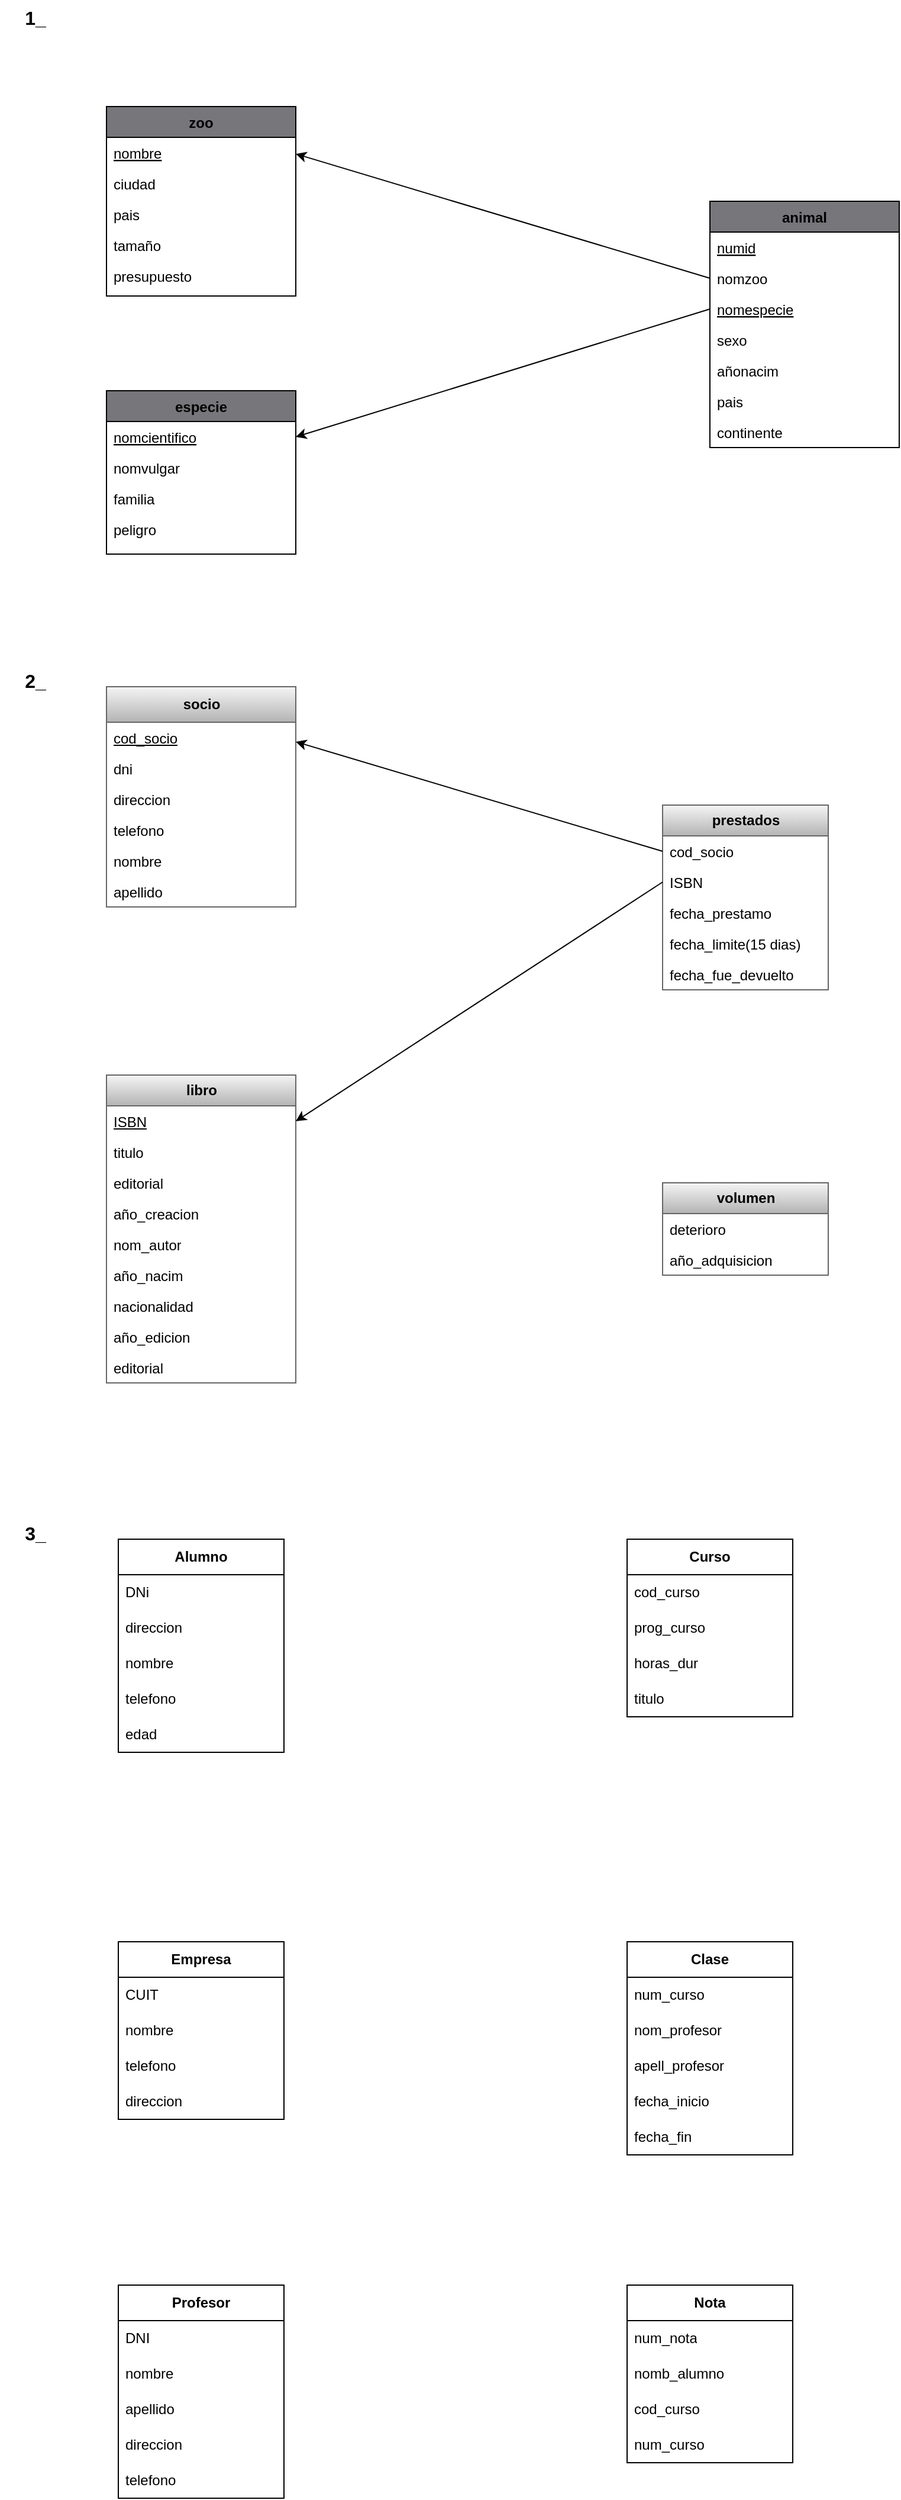 <mxfile version="24.2.3" type="github">
  <diagram id="C5RBs43oDa-KdzZeNtuy" name="Page-1">
    <mxGraphModel dx="1372" dy="766" grid="1" gridSize="10" guides="1" tooltips="1" connect="1" arrows="1" fold="1" page="1" pageScale="1" pageWidth="827" pageHeight="1169" math="0" shadow="0">
      <root>
        <mxCell id="WIyWlLk6GJQsqaUBKTNV-0" />
        <mxCell id="WIyWlLk6GJQsqaUBKTNV-1" parent="WIyWlLk6GJQsqaUBKTNV-0" />
        <mxCell id="zkfFHV4jXpPFQw0GAbJ--0" value="especie" style="swimlane;fontStyle=1;align=center;verticalAlign=top;childLayout=stackLayout;horizontal=1;startSize=26;horizontalStack=0;resizeParent=1;resizeLast=0;collapsible=1;marginBottom=0;rounded=0;shadow=0;strokeWidth=1;fillColor=#77767b;" parent="WIyWlLk6GJQsqaUBKTNV-1" vertex="1">
          <mxGeometry x="100" y="350" width="160" height="138" as="geometry">
            <mxRectangle x="230" y="140" width="160" height="26" as="alternateBounds" />
          </mxGeometry>
        </mxCell>
        <mxCell id="zkfFHV4jXpPFQw0GAbJ--1" value="nomcientifico" style="text;align=left;verticalAlign=top;spacingLeft=4;spacingRight=4;overflow=hidden;rotatable=0;points=[[0,0.5],[1,0.5]];portConstraint=eastwest;fontStyle=4" parent="zkfFHV4jXpPFQw0GAbJ--0" vertex="1">
          <mxGeometry y="26" width="160" height="26" as="geometry" />
        </mxCell>
        <mxCell id="zkfFHV4jXpPFQw0GAbJ--2" value="nomvulgar" style="text;align=left;verticalAlign=top;spacingLeft=4;spacingRight=4;overflow=hidden;rotatable=0;points=[[0,0.5],[1,0.5]];portConstraint=eastwest;rounded=0;shadow=0;html=0;" parent="zkfFHV4jXpPFQw0GAbJ--0" vertex="1">
          <mxGeometry y="52" width="160" height="26" as="geometry" />
        </mxCell>
        <mxCell id="zkfFHV4jXpPFQw0GAbJ--3" value="familia" style="text;align=left;verticalAlign=top;spacingLeft=4;spacingRight=4;overflow=hidden;rotatable=0;points=[[0,0.5],[1,0.5]];portConstraint=eastwest;rounded=0;shadow=0;html=0;" parent="zkfFHV4jXpPFQw0GAbJ--0" vertex="1">
          <mxGeometry y="78" width="160" height="26" as="geometry" />
        </mxCell>
        <mxCell id="zkfFHV4jXpPFQw0GAbJ--5" value="peligro" style="text;align=left;verticalAlign=top;spacingLeft=4;spacingRight=4;overflow=hidden;rotatable=0;points=[[0,0.5],[1,0.5]];portConstraint=eastwest;strokeWidth=1;" parent="zkfFHV4jXpPFQw0GAbJ--0" vertex="1">
          <mxGeometry y="104" width="160" height="26" as="geometry" />
        </mxCell>
        <mxCell id="zkfFHV4jXpPFQw0GAbJ--4" value="" style="line;html=1;strokeWidth=1;align=left;verticalAlign=middle;spacingTop=-1;spacingLeft=3;spacingRight=3;rotatable=0;labelPosition=right;points=[];portConstraint=eastwest;strokeColor=none;" parent="zkfFHV4jXpPFQw0GAbJ--0" vertex="1">
          <mxGeometry y="130" width="160" height="8" as="geometry" />
        </mxCell>
        <mxCell id="zkfFHV4jXpPFQw0GAbJ--6" value="animal" style="swimlane;fontStyle=1;align=center;verticalAlign=top;childLayout=stackLayout;horizontal=1;startSize=26;horizontalStack=0;resizeParent=1;resizeLast=0;collapsible=1;marginBottom=0;rounded=0;shadow=0;strokeWidth=1;fillColor=#77767b;" parent="WIyWlLk6GJQsqaUBKTNV-1" vertex="1">
          <mxGeometry x="610" y="190" width="160" height="208" as="geometry">
            <mxRectangle x="130" y="380" width="160" height="26" as="alternateBounds" />
          </mxGeometry>
        </mxCell>
        <mxCell id="zkfFHV4jXpPFQw0GAbJ--7" value="numid" style="text;align=left;verticalAlign=top;spacingLeft=4;spacingRight=4;overflow=hidden;rotatable=0;points=[[0,0.5],[1,0.5]];portConstraint=eastwest;fontStyle=4" parent="zkfFHV4jXpPFQw0GAbJ--6" vertex="1">
          <mxGeometry y="26" width="160" height="26" as="geometry" />
        </mxCell>
        <mxCell id="zkfFHV4jXpPFQw0GAbJ--8" value="nomzoo" style="text;align=left;verticalAlign=top;spacingLeft=4;spacingRight=4;overflow=hidden;rotatable=0;points=[[0,0.5],[1,0.5]];portConstraint=eastwest;rounded=0;shadow=0;html=0;" parent="zkfFHV4jXpPFQw0GAbJ--6" vertex="1">
          <mxGeometry y="52" width="160" height="26" as="geometry" />
        </mxCell>
        <mxCell id="zkfFHV4jXpPFQw0GAbJ--10" value="nomespecie" style="text;align=left;verticalAlign=top;spacingLeft=4;spacingRight=4;overflow=hidden;rotatable=0;points=[[0,0.5],[1,0.5]];portConstraint=eastwest;fontStyle=4" parent="zkfFHV4jXpPFQw0GAbJ--6" vertex="1">
          <mxGeometry y="78" width="160" height="26" as="geometry" />
        </mxCell>
        <mxCell id="zkfFHV4jXpPFQw0GAbJ--11" value="sexo" style="text;align=left;verticalAlign=top;spacingLeft=4;spacingRight=4;overflow=hidden;rotatable=0;points=[[0,0.5],[1,0.5]];portConstraint=eastwest;" parent="zkfFHV4jXpPFQw0GAbJ--6" vertex="1">
          <mxGeometry y="104" width="160" height="26" as="geometry" />
        </mxCell>
        <mxCell id="oWE1Bg7rst5Tz5uXCe9R-2" value="añonacim" style="text;align=left;verticalAlign=top;spacingLeft=4;spacingRight=4;overflow=hidden;rotatable=0;points=[[0,0.5],[1,0.5]];portConstraint=eastwest;" vertex="1" parent="zkfFHV4jXpPFQw0GAbJ--6">
          <mxGeometry y="130" width="160" height="26" as="geometry" />
        </mxCell>
        <mxCell id="oWE1Bg7rst5Tz5uXCe9R-1" value="pais" style="text;align=left;verticalAlign=top;spacingLeft=4;spacingRight=4;overflow=hidden;rotatable=0;points=[[0,0.5],[1,0.5]];portConstraint=eastwest;" vertex="1" parent="zkfFHV4jXpPFQw0GAbJ--6">
          <mxGeometry y="156" width="160" height="26" as="geometry" />
        </mxCell>
        <mxCell id="oWE1Bg7rst5Tz5uXCe9R-0" value="continente" style="text;align=left;verticalAlign=top;spacingLeft=4;spacingRight=4;overflow=hidden;rotatable=0;points=[[0,0.5],[1,0.5]];portConstraint=eastwest;" vertex="1" parent="zkfFHV4jXpPFQw0GAbJ--6">
          <mxGeometry y="182" width="160" height="26" as="geometry" />
        </mxCell>
        <mxCell id="zkfFHV4jXpPFQw0GAbJ--17" value="zoo" style="swimlane;fontStyle=1;align=center;verticalAlign=top;childLayout=stackLayout;horizontal=1;startSize=26;horizontalStack=0;resizeParent=1;resizeLast=0;collapsible=1;marginBottom=0;rounded=0;shadow=0;strokeWidth=1;labelBackgroundColor=none;fillColor=#77767b;" parent="WIyWlLk6GJQsqaUBKTNV-1" vertex="1">
          <mxGeometry x="100" y="110" width="160" height="160" as="geometry">
            <mxRectangle x="550" y="140" width="160" height="26" as="alternateBounds" />
          </mxGeometry>
        </mxCell>
        <mxCell id="zkfFHV4jXpPFQw0GAbJ--20" value="nombre" style="text;align=left;verticalAlign=top;spacingLeft=4;spacingRight=4;overflow=hidden;rotatable=0;points=[[0,0.5],[1,0.5]];portConstraint=eastwest;rounded=0;shadow=0;html=0;fontStyle=4" parent="zkfFHV4jXpPFQw0GAbJ--17" vertex="1">
          <mxGeometry y="26" width="160" height="26" as="geometry" />
        </mxCell>
        <mxCell id="zkfFHV4jXpPFQw0GAbJ--21" value="ciudad" style="text;align=left;verticalAlign=top;spacingLeft=4;spacingRight=4;overflow=hidden;rotatable=0;points=[[0,0.5],[1,0.5]];portConstraint=eastwest;rounded=0;shadow=0;html=0;" parent="zkfFHV4jXpPFQw0GAbJ--17" vertex="1">
          <mxGeometry y="52" width="160" height="26" as="geometry" />
        </mxCell>
        <mxCell id="zkfFHV4jXpPFQw0GAbJ--22" value="pais" style="text;align=left;verticalAlign=top;spacingLeft=4;spacingRight=4;overflow=hidden;rotatable=0;points=[[0,0.5],[1,0.5]];portConstraint=eastwest;rounded=0;shadow=0;html=0;" parent="zkfFHV4jXpPFQw0GAbJ--17" vertex="1">
          <mxGeometry y="78" width="160" height="26" as="geometry" />
        </mxCell>
        <mxCell id="zkfFHV4jXpPFQw0GAbJ--24" value="tamaño" style="text;align=left;verticalAlign=top;spacingLeft=4;spacingRight=4;overflow=hidden;rotatable=0;points=[[0,0.5],[1,0.5]];portConstraint=eastwest;" parent="zkfFHV4jXpPFQw0GAbJ--17" vertex="1">
          <mxGeometry y="104" width="160" height="26" as="geometry" />
        </mxCell>
        <mxCell id="zkfFHV4jXpPFQw0GAbJ--25" value="presupuesto" style="text;align=left;verticalAlign=top;spacingLeft=4;spacingRight=4;overflow=hidden;rotatable=0;points=[[0,0.5],[1,0.5]];portConstraint=eastwest;" parent="zkfFHV4jXpPFQw0GAbJ--17" vertex="1">
          <mxGeometry y="130" width="160" height="26" as="geometry" />
        </mxCell>
        <mxCell id="oWE1Bg7rst5Tz5uXCe9R-4" value="" style="endArrow=classic;html=1;rounded=0;entryX=1;entryY=0.25;entryDx=0;entryDy=0;exitX=0;exitY=0.5;exitDx=0;exitDy=0;" edge="1" parent="WIyWlLk6GJQsqaUBKTNV-1" source="zkfFHV4jXpPFQw0GAbJ--8" target="zkfFHV4jXpPFQw0GAbJ--17">
          <mxGeometry width="50" height="50" relative="1" as="geometry">
            <mxPoint x="390" y="330" as="sourcePoint" />
            <mxPoint x="440" y="280" as="targetPoint" />
          </mxGeometry>
        </mxCell>
        <mxCell id="oWE1Bg7rst5Tz5uXCe9R-5" value="" style="endArrow=classic;html=1;rounded=0;entryX=1;entryY=0.5;entryDx=0;entryDy=0;exitX=0;exitY=0.5;exitDx=0;exitDy=0;" edge="1" parent="WIyWlLk6GJQsqaUBKTNV-1" source="zkfFHV4jXpPFQw0GAbJ--10" target="zkfFHV4jXpPFQw0GAbJ--1">
          <mxGeometry width="50" height="50" relative="1" as="geometry">
            <mxPoint x="390" y="330" as="sourcePoint" />
            <mxPoint x="440" y="280" as="targetPoint" />
          </mxGeometry>
        </mxCell>
        <mxCell id="oWE1Bg7rst5Tz5uXCe9R-6" value="1_" style="text;html=1;align=center;verticalAlign=middle;whiteSpace=wrap;rounded=0;fontSize=16;fontStyle=1" vertex="1" parent="WIyWlLk6GJQsqaUBKTNV-1">
          <mxGeometry x="10" y="20" width="60" height="30" as="geometry" />
        </mxCell>
        <mxCell id="oWE1Bg7rst5Tz5uXCe9R-7" value="2_" style="text;html=1;align=center;verticalAlign=middle;whiteSpace=wrap;rounded=0;fontSize=16;fontStyle=1" vertex="1" parent="WIyWlLk6GJQsqaUBKTNV-1">
          <mxGeometry x="10" y="580" width="60" height="30" as="geometry" />
        </mxCell>
        <mxCell id="oWE1Bg7rst5Tz5uXCe9R-9" value="&lt;b&gt;socio&lt;/b&gt;" style="swimlane;fontStyle=0;childLayout=stackLayout;horizontal=1;startSize=30;fillColor=#f5f5f5;horizontalStack=0;resizeParent=1;resizeParentMax=0;resizeLast=0;collapsible=1;marginBottom=0;html=1;strokeColor=#666666;gradientColor=#b3b3b3;" vertex="1" parent="WIyWlLk6GJQsqaUBKTNV-1">
          <mxGeometry x="100" y="600" width="160" height="186" as="geometry" />
        </mxCell>
        <mxCell id="oWE1Bg7rst5Tz5uXCe9R-10" value="&lt;u&gt;cod_socio&lt;/u&gt;" style="text;strokeColor=none;fillColor=none;align=left;verticalAlign=top;spacingLeft=4;spacingRight=4;overflow=hidden;rotatable=0;points=[[0,0.5],[1,0.5]];portConstraint=eastwest;whiteSpace=wrap;html=1;" vertex="1" parent="oWE1Bg7rst5Tz5uXCe9R-9">
          <mxGeometry y="30" width="160" height="26" as="geometry" />
        </mxCell>
        <mxCell id="oWE1Bg7rst5Tz5uXCe9R-11" value="dni" style="text;strokeColor=none;fillColor=none;align=left;verticalAlign=top;spacingLeft=4;spacingRight=4;overflow=hidden;rotatable=0;points=[[0,0.5],[1,0.5]];portConstraint=eastwest;whiteSpace=wrap;html=1;" vertex="1" parent="oWE1Bg7rst5Tz5uXCe9R-9">
          <mxGeometry y="56" width="160" height="26" as="geometry" />
        </mxCell>
        <mxCell id="oWE1Bg7rst5Tz5uXCe9R-12" value="direccion" style="text;strokeColor=none;fillColor=none;align=left;verticalAlign=top;spacingLeft=4;spacingRight=4;overflow=hidden;rotatable=0;points=[[0,0.5],[1,0.5]];portConstraint=eastwest;whiteSpace=wrap;html=1;" vertex="1" parent="oWE1Bg7rst5Tz5uXCe9R-9">
          <mxGeometry y="82" width="160" height="26" as="geometry" />
        </mxCell>
        <mxCell id="oWE1Bg7rst5Tz5uXCe9R-13" value="telefono" style="text;strokeColor=none;fillColor=none;align=left;verticalAlign=top;spacingLeft=4;spacingRight=4;overflow=hidden;rotatable=0;points=[[0,0.5],[1,0.5]];portConstraint=eastwest;whiteSpace=wrap;html=1;" vertex="1" parent="oWE1Bg7rst5Tz5uXCe9R-9">
          <mxGeometry y="108" width="160" height="26" as="geometry" />
        </mxCell>
        <mxCell id="oWE1Bg7rst5Tz5uXCe9R-14" value="nombre" style="text;strokeColor=none;fillColor=none;align=left;verticalAlign=top;spacingLeft=4;spacingRight=4;overflow=hidden;rotatable=0;points=[[0,0.5],[1,0.5]];portConstraint=eastwest;whiteSpace=wrap;html=1;" vertex="1" parent="oWE1Bg7rst5Tz5uXCe9R-9">
          <mxGeometry y="134" width="160" height="26" as="geometry" />
        </mxCell>
        <mxCell id="oWE1Bg7rst5Tz5uXCe9R-15" value="apellido" style="text;strokeColor=none;fillColor=none;align=left;verticalAlign=top;spacingLeft=4;spacingRight=4;overflow=hidden;rotatable=0;points=[[0,0.5],[1,0.5]];portConstraint=eastwest;whiteSpace=wrap;html=1;" vertex="1" parent="oWE1Bg7rst5Tz5uXCe9R-9">
          <mxGeometry y="160" width="160" height="26" as="geometry" />
        </mxCell>
        <mxCell id="oWE1Bg7rst5Tz5uXCe9R-16" value="&lt;div&gt;&lt;b&gt;volumen&lt;br&gt;&lt;/b&gt;&lt;/div&gt;" style="swimlane;fontStyle=0;childLayout=stackLayout;horizontal=1;startSize=26;fillColor=#f5f5f5;horizontalStack=0;resizeParent=1;resizeParentMax=0;resizeLast=0;collapsible=1;marginBottom=0;html=1;gradientColor=#b3b3b3;strokeColor=#666666;" vertex="1" parent="WIyWlLk6GJQsqaUBKTNV-1">
          <mxGeometry x="570" y="1019" width="140" height="78" as="geometry" />
        </mxCell>
        <mxCell id="oWE1Bg7rst5Tz5uXCe9R-17" value="deterioro" style="text;strokeColor=none;fillColor=none;align=left;verticalAlign=top;spacingLeft=4;spacingRight=4;overflow=hidden;rotatable=0;points=[[0,0.5],[1,0.5]];portConstraint=eastwest;whiteSpace=wrap;html=1;" vertex="1" parent="oWE1Bg7rst5Tz5uXCe9R-16">
          <mxGeometry y="26" width="140" height="26" as="geometry" />
        </mxCell>
        <mxCell id="oWE1Bg7rst5Tz5uXCe9R-18" value="año_adquisicion" style="text;strokeColor=none;fillColor=none;align=left;verticalAlign=top;spacingLeft=4;spacingRight=4;overflow=hidden;rotatable=0;points=[[0,0.5],[1,0.5]];portConstraint=eastwest;whiteSpace=wrap;html=1;" vertex="1" parent="oWE1Bg7rst5Tz5uXCe9R-16">
          <mxGeometry y="52" width="140" height="26" as="geometry" />
        </mxCell>
        <mxCell id="oWE1Bg7rst5Tz5uXCe9R-20" value="&lt;b&gt;prestados&lt;/b&gt;" style="swimlane;fontStyle=0;childLayout=stackLayout;horizontal=1;startSize=26;fillColor=#f5f5f5;horizontalStack=0;resizeParent=1;resizeParentMax=0;resizeLast=0;collapsible=1;marginBottom=0;html=1;gradientColor=#b3b3b3;strokeColor=#666666;" vertex="1" parent="WIyWlLk6GJQsqaUBKTNV-1">
          <mxGeometry x="570" y="700" width="140" height="156" as="geometry" />
        </mxCell>
        <mxCell id="oWE1Bg7rst5Tz5uXCe9R-34" value="cod_socio" style="text;strokeColor=none;fillColor=none;align=left;verticalAlign=top;spacingLeft=4;spacingRight=4;overflow=hidden;rotatable=0;points=[[0,0.5],[1,0.5]];portConstraint=eastwest;whiteSpace=wrap;html=1;" vertex="1" parent="oWE1Bg7rst5Tz5uXCe9R-20">
          <mxGeometry y="26" width="140" height="26" as="geometry" />
        </mxCell>
        <mxCell id="oWE1Bg7rst5Tz5uXCe9R-35" value="ISBN" style="text;strokeColor=none;fillColor=none;align=left;verticalAlign=top;spacingLeft=4;spacingRight=4;overflow=hidden;rotatable=0;points=[[0,0.5],[1,0.5]];portConstraint=eastwest;whiteSpace=wrap;html=1;" vertex="1" parent="oWE1Bg7rst5Tz5uXCe9R-20">
          <mxGeometry y="52" width="140" height="26" as="geometry" />
        </mxCell>
        <mxCell id="oWE1Bg7rst5Tz5uXCe9R-21" value="fecha_prestamo" style="text;strokeColor=none;fillColor=none;align=left;verticalAlign=top;spacingLeft=4;spacingRight=4;overflow=hidden;rotatable=0;points=[[0,0.5],[1,0.5]];portConstraint=eastwest;whiteSpace=wrap;html=1;" vertex="1" parent="oWE1Bg7rst5Tz5uXCe9R-20">
          <mxGeometry y="78" width="140" height="26" as="geometry" />
        </mxCell>
        <mxCell id="oWE1Bg7rst5Tz5uXCe9R-22" value="fecha_limite(15 dias)" style="text;strokeColor=none;fillColor=none;align=left;verticalAlign=top;spacingLeft=4;spacingRight=4;overflow=hidden;rotatable=0;points=[[0,0.5],[1,0.5]];portConstraint=eastwest;whiteSpace=wrap;html=1;" vertex="1" parent="oWE1Bg7rst5Tz5uXCe9R-20">
          <mxGeometry y="104" width="140" height="26" as="geometry" />
        </mxCell>
        <mxCell id="oWE1Bg7rst5Tz5uXCe9R-23" value="fecha_fue_devuelto" style="text;strokeColor=none;fillColor=none;align=left;verticalAlign=top;spacingLeft=4;spacingRight=4;overflow=hidden;rotatable=0;points=[[0,0.5],[1,0.5]];portConstraint=eastwest;whiteSpace=wrap;html=1;" vertex="1" parent="oWE1Bg7rst5Tz5uXCe9R-20">
          <mxGeometry y="130" width="140" height="26" as="geometry" />
        </mxCell>
        <mxCell id="oWE1Bg7rst5Tz5uXCe9R-24" value="&lt;b&gt;libro&lt;/b&gt;" style="swimlane;fontStyle=0;childLayout=stackLayout;horizontal=1;startSize=26;horizontalStack=0;resizeParent=1;resizeParentMax=0;resizeLast=0;collapsible=1;marginBottom=0;html=1;fillColor=#f5f5f5;strokeColor=#666666;gradientColor=#b3b3b3;" vertex="1" parent="WIyWlLk6GJQsqaUBKTNV-1">
          <mxGeometry x="100" y="928" width="160" height="260" as="geometry" />
        </mxCell>
        <mxCell id="oWE1Bg7rst5Tz5uXCe9R-33" value="ISBN" style="text;strokeColor=none;fillColor=none;align=left;verticalAlign=top;spacingLeft=4;spacingRight=4;overflow=hidden;rotatable=0;points=[[0,0.5],[1,0.5]];portConstraint=eastwest;whiteSpace=wrap;html=1;fontStyle=4" vertex="1" parent="oWE1Bg7rst5Tz5uXCe9R-24">
          <mxGeometry y="26" width="160" height="26" as="geometry" />
        </mxCell>
        <mxCell id="oWE1Bg7rst5Tz5uXCe9R-25" value="titulo" style="text;strokeColor=none;fillColor=none;align=left;verticalAlign=top;spacingLeft=4;spacingRight=4;overflow=hidden;rotatable=0;points=[[0,0.5],[1,0.5]];portConstraint=eastwest;whiteSpace=wrap;html=1;" vertex="1" parent="oWE1Bg7rst5Tz5uXCe9R-24">
          <mxGeometry y="52" width="160" height="26" as="geometry" />
        </mxCell>
        <mxCell id="oWE1Bg7rst5Tz5uXCe9R-26" value="editorial" style="text;strokeColor=none;fillColor=none;align=left;verticalAlign=top;spacingLeft=4;spacingRight=4;overflow=hidden;rotatable=0;points=[[0,0.5],[1,0.5]];portConstraint=eastwest;whiteSpace=wrap;html=1;" vertex="1" parent="oWE1Bg7rst5Tz5uXCe9R-24">
          <mxGeometry y="78" width="160" height="26" as="geometry" />
        </mxCell>
        <mxCell id="oWE1Bg7rst5Tz5uXCe9R-27" value="año_creacion" style="text;strokeColor=none;fillColor=none;align=left;verticalAlign=top;spacingLeft=4;spacingRight=4;overflow=hidden;rotatable=0;points=[[0,0.5],[1,0.5]];portConstraint=eastwest;whiteSpace=wrap;html=1;" vertex="1" parent="oWE1Bg7rst5Tz5uXCe9R-24">
          <mxGeometry y="104" width="160" height="26" as="geometry" />
        </mxCell>
        <mxCell id="oWE1Bg7rst5Tz5uXCe9R-28" value="nom_autor" style="text;strokeColor=none;fillColor=none;align=left;verticalAlign=top;spacingLeft=4;spacingRight=4;overflow=hidden;rotatable=0;points=[[0,0.5],[1,0.5]];portConstraint=eastwest;whiteSpace=wrap;html=1;" vertex="1" parent="oWE1Bg7rst5Tz5uXCe9R-24">
          <mxGeometry y="130" width="160" height="26" as="geometry" />
        </mxCell>
        <mxCell id="oWE1Bg7rst5Tz5uXCe9R-29" value="año_nacim" style="text;strokeColor=none;fillColor=none;align=left;verticalAlign=top;spacingLeft=4;spacingRight=4;overflow=hidden;rotatable=0;points=[[0,0.5],[1,0.5]];portConstraint=eastwest;whiteSpace=wrap;html=1;" vertex="1" parent="oWE1Bg7rst5Tz5uXCe9R-24">
          <mxGeometry y="156" width="160" height="26" as="geometry" />
        </mxCell>
        <mxCell id="oWE1Bg7rst5Tz5uXCe9R-30" value="nacionalidad" style="text;strokeColor=none;fillColor=none;align=left;verticalAlign=top;spacingLeft=4;spacingRight=4;overflow=hidden;rotatable=0;points=[[0,0.5],[1,0.5]];portConstraint=eastwest;whiteSpace=wrap;html=1;" vertex="1" parent="oWE1Bg7rst5Tz5uXCe9R-24">
          <mxGeometry y="182" width="160" height="26" as="geometry" />
        </mxCell>
        <mxCell id="oWE1Bg7rst5Tz5uXCe9R-31" value="año_edicion" style="text;strokeColor=none;fillColor=none;align=left;verticalAlign=top;spacingLeft=4;spacingRight=4;overflow=hidden;rotatable=0;points=[[0,0.5],[1,0.5]];portConstraint=eastwest;whiteSpace=wrap;html=1;" vertex="1" parent="oWE1Bg7rst5Tz5uXCe9R-24">
          <mxGeometry y="208" width="160" height="26" as="geometry" />
        </mxCell>
        <mxCell id="oWE1Bg7rst5Tz5uXCe9R-32" value="editorial" style="text;strokeColor=none;fillColor=none;align=left;verticalAlign=top;spacingLeft=4;spacingRight=4;overflow=hidden;rotatable=0;points=[[0,0.5],[1,0.5]];portConstraint=eastwest;whiteSpace=wrap;html=1;" vertex="1" parent="oWE1Bg7rst5Tz5uXCe9R-24">
          <mxGeometry y="234" width="160" height="26" as="geometry" />
        </mxCell>
        <mxCell id="oWE1Bg7rst5Tz5uXCe9R-41" value="" style="endArrow=classic;html=1;rounded=0;entryX=1;entryY=0.25;entryDx=0;entryDy=0;exitX=0;exitY=0.5;exitDx=0;exitDy=0;" edge="1" parent="WIyWlLk6GJQsqaUBKTNV-1" source="oWE1Bg7rst5Tz5uXCe9R-34" target="oWE1Bg7rst5Tz5uXCe9R-9">
          <mxGeometry width="50" height="50" relative="1" as="geometry">
            <mxPoint x="390" y="900" as="sourcePoint" />
            <mxPoint x="440" y="850" as="targetPoint" />
          </mxGeometry>
        </mxCell>
        <mxCell id="oWE1Bg7rst5Tz5uXCe9R-42" value="" style="endArrow=classic;html=1;rounded=0;entryX=1;entryY=0.5;entryDx=0;entryDy=0;exitX=0;exitY=0.5;exitDx=0;exitDy=0;" edge="1" parent="WIyWlLk6GJQsqaUBKTNV-1" source="oWE1Bg7rst5Tz5uXCe9R-35" target="oWE1Bg7rst5Tz5uXCe9R-33">
          <mxGeometry width="50" height="50" relative="1" as="geometry">
            <mxPoint x="390" y="900" as="sourcePoint" />
            <mxPoint x="440" y="850" as="targetPoint" />
          </mxGeometry>
        </mxCell>
        <mxCell id="oWE1Bg7rst5Tz5uXCe9R-43" value="3_" style="text;html=1;align=center;verticalAlign=middle;whiteSpace=wrap;rounded=0;fontStyle=1;fontSize=16;" vertex="1" parent="WIyWlLk6GJQsqaUBKTNV-1">
          <mxGeometry x="10" y="1300" width="60" height="30" as="geometry" />
        </mxCell>
        <mxCell id="oWE1Bg7rst5Tz5uXCe9R-44" value="&lt;b&gt;Alumno&lt;/b&gt;" style="swimlane;fontStyle=0;childLayout=stackLayout;horizontal=1;startSize=30;horizontalStack=0;resizeParent=1;resizeParentMax=0;resizeLast=0;collapsible=1;marginBottom=0;whiteSpace=wrap;html=1;" vertex="1" parent="WIyWlLk6GJQsqaUBKTNV-1">
          <mxGeometry x="110" y="1320" width="140" height="180" as="geometry" />
        </mxCell>
        <mxCell id="oWE1Bg7rst5Tz5uXCe9R-45" value="DNi" style="text;strokeColor=none;fillColor=none;align=left;verticalAlign=middle;spacingLeft=4;spacingRight=4;overflow=hidden;points=[[0,0.5],[1,0.5]];portConstraint=eastwest;rotatable=0;whiteSpace=wrap;html=1;" vertex="1" parent="oWE1Bg7rst5Tz5uXCe9R-44">
          <mxGeometry y="30" width="140" height="30" as="geometry" />
        </mxCell>
        <mxCell id="oWE1Bg7rst5Tz5uXCe9R-46" value="direccion" style="text;strokeColor=none;fillColor=none;align=left;verticalAlign=middle;spacingLeft=4;spacingRight=4;overflow=hidden;points=[[0,0.5],[1,0.5]];portConstraint=eastwest;rotatable=0;whiteSpace=wrap;html=1;" vertex="1" parent="oWE1Bg7rst5Tz5uXCe9R-44">
          <mxGeometry y="60" width="140" height="30" as="geometry" />
        </mxCell>
        <mxCell id="oWE1Bg7rst5Tz5uXCe9R-47" value="nombre" style="text;strokeColor=none;fillColor=none;align=left;verticalAlign=middle;spacingLeft=4;spacingRight=4;overflow=hidden;points=[[0,0.5],[1,0.5]];portConstraint=eastwest;rotatable=0;whiteSpace=wrap;html=1;" vertex="1" parent="oWE1Bg7rst5Tz5uXCe9R-44">
          <mxGeometry y="90" width="140" height="30" as="geometry" />
        </mxCell>
        <mxCell id="oWE1Bg7rst5Tz5uXCe9R-48" value="telefono" style="text;strokeColor=none;fillColor=none;align=left;verticalAlign=middle;spacingLeft=4;spacingRight=4;overflow=hidden;points=[[0,0.5],[1,0.5]];portConstraint=eastwest;rotatable=0;whiteSpace=wrap;html=1;" vertex="1" parent="oWE1Bg7rst5Tz5uXCe9R-44">
          <mxGeometry y="120" width="140" height="30" as="geometry" />
        </mxCell>
        <mxCell id="oWE1Bg7rst5Tz5uXCe9R-49" value="edad" style="text;strokeColor=none;fillColor=none;align=left;verticalAlign=middle;spacingLeft=4;spacingRight=4;overflow=hidden;points=[[0,0.5],[1,0.5]];portConstraint=eastwest;rotatable=0;whiteSpace=wrap;html=1;" vertex="1" parent="oWE1Bg7rst5Tz5uXCe9R-44">
          <mxGeometry y="150" width="140" height="30" as="geometry" />
        </mxCell>
        <mxCell id="oWE1Bg7rst5Tz5uXCe9R-50" value="&lt;b&gt;Empresa&lt;/b&gt;" style="swimlane;fontStyle=0;childLayout=stackLayout;horizontal=1;startSize=30;horizontalStack=0;resizeParent=1;resizeParentMax=0;resizeLast=0;collapsible=1;marginBottom=0;whiteSpace=wrap;html=1;" vertex="1" parent="WIyWlLk6GJQsqaUBKTNV-1">
          <mxGeometry x="110" y="1660" width="140" height="150" as="geometry" />
        </mxCell>
        <mxCell id="oWE1Bg7rst5Tz5uXCe9R-51" value="CUIT" style="text;strokeColor=none;fillColor=none;align=left;verticalAlign=middle;spacingLeft=4;spacingRight=4;overflow=hidden;points=[[0,0.5],[1,0.5]];portConstraint=eastwest;rotatable=0;whiteSpace=wrap;html=1;" vertex="1" parent="oWE1Bg7rst5Tz5uXCe9R-50">
          <mxGeometry y="30" width="140" height="30" as="geometry" />
        </mxCell>
        <mxCell id="oWE1Bg7rst5Tz5uXCe9R-52" value="nombre" style="text;strokeColor=none;fillColor=none;align=left;verticalAlign=middle;spacingLeft=4;spacingRight=4;overflow=hidden;points=[[0,0.5],[1,0.5]];portConstraint=eastwest;rotatable=0;whiteSpace=wrap;html=1;" vertex="1" parent="oWE1Bg7rst5Tz5uXCe9R-50">
          <mxGeometry y="60" width="140" height="30" as="geometry" />
        </mxCell>
        <mxCell id="oWE1Bg7rst5Tz5uXCe9R-53" value="telefono" style="text;strokeColor=none;fillColor=none;align=left;verticalAlign=middle;spacingLeft=4;spacingRight=4;overflow=hidden;points=[[0,0.5],[1,0.5]];portConstraint=eastwest;rotatable=0;whiteSpace=wrap;html=1;" vertex="1" parent="oWE1Bg7rst5Tz5uXCe9R-50">
          <mxGeometry y="90" width="140" height="30" as="geometry" />
        </mxCell>
        <mxCell id="oWE1Bg7rst5Tz5uXCe9R-54" value="direccion" style="text;strokeColor=none;fillColor=none;align=left;verticalAlign=middle;spacingLeft=4;spacingRight=4;overflow=hidden;points=[[0,0.5],[1,0.5]];portConstraint=eastwest;rotatable=0;whiteSpace=wrap;html=1;" vertex="1" parent="oWE1Bg7rst5Tz5uXCe9R-50">
          <mxGeometry y="120" width="140" height="30" as="geometry" />
        </mxCell>
        <mxCell id="oWE1Bg7rst5Tz5uXCe9R-55" value="&lt;b&gt;Curso&lt;/b&gt;" style="swimlane;fontStyle=0;childLayout=stackLayout;horizontal=1;startSize=30;horizontalStack=0;resizeParent=1;resizeParentMax=0;resizeLast=0;collapsible=1;marginBottom=0;whiteSpace=wrap;html=1;" vertex="1" parent="WIyWlLk6GJQsqaUBKTNV-1">
          <mxGeometry x="540" y="1320" width="140" height="150" as="geometry" />
        </mxCell>
        <mxCell id="oWE1Bg7rst5Tz5uXCe9R-56" value="cod_curso" style="text;strokeColor=none;fillColor=none;align=left;verticalAlign=middle;spacingLeft=4;spacingRight=4;overflow=hidden;points=[[0,0.5],[1,0.5]];portConstraint=eastwest;rotatable=0;whiteSpace=wrap;html=1;" vertex="1" parent="oWE1Bg7rst5Tz5uXCe9R-55">
          <mxGeometry y="30" width="140" height="30" as="geometry" />
        </mxCell>
        <mxCell id="oWE1Bg7rst5Tz5uXCe9R-57" value="prog_curso" style="text;strokeColor=none;fillColor=none;align=left;verticalAlign=middle;spacingLeft=4;spacingRight=4;overflow=hidden;points=[[0,0.5],[1,0.5]];portConstraint=eastwest;rotatable=0;whiteSpace=wrap;html=1;" vertex="1" parent="oWE1Bg7rst5Tz5uXCe9R-55">
          <mxGeometry y="60" width="140" height="30" as="geometry" />
        </mxCell>
        <mxCell id="oWE1Bg7rst5Tz5uXCe9R-58" value="horas_dur" style="text;strokeColor=none;fillColor=none;align=left;verticalAlign=middle;spacingLeft=4;spacingRight=4;overflow=hidden;points=[[0,0.5],[1,0.5]];portConstraint=eastwest;rotatable=0;whiteSpace=wrap;html=1;" vertex="1" parent="oWE1Bg7rst5Tz5uXCe9R-55">
          <mxGeometry y="90" width="140" height="30" as="geometry" />
        </mxCell>
        <mxCell id="oWE1Bg7rst5Tz5uXCe9R-59" value="titulo" style="text;strokeColor=none;fillColor=none;align=left;verticalAlign=middle;spacingLeft=4;spacingRight=4;overflow=hidden;points=[[0,0.5],[1,0.5]];portConstraint=eastwest;rotatable=0;whiteSpace=wrap;html=1;" vertex="1" parent="oWE1Bg7rst5Tz5uXCe9R-55">
          <mxGeometry y="120" width="140" height="30" as="geometry" />
        </mxCell>
        <mxCell id="oWE1Bg7rst5Tz5uXCe9R-60" value="&lt;b&gt;Clase&lt;/b&gt;" style="swimlane;fontStyle=0;childLayout=stackLayout;horizontal=1;startSize=30;horizontalStack=0;resizeParent=1;resizeParentMax=0;resizeLast=0;collapsible=1;marginBottom=0;whiteSpace=wrap;html=1;" vertex="1" parent="WIyWlLk6GJQsqaUBKTNV-1">
          <mxGeometry x="540" y="1660" width="140" height="180" as="geometry" />
        </mxCell>
        <mxCell id="oWE1Bg7rst5Tz5uXCe9R-61" value="num_curso" style="text;strokeColor=none;fillColor=none;align=left;verticalAlign=middle;spacingLeft=4;spacingRight=4;overflow=hidden;points=[[0,0.5],[1,0.5]];portConstraint=eastwest;rotatable=0;whiteSpace=wrap;html=1;" vertex="1" parent="oWE1Bg7rst5Tz5uXCe9R-60">
          <mxGeometry y="30" width="140" height="30" as="geometry" />
        </mxCell>
        <mxCell id="oWE1Bg7rst5Tz5uXCe9R-62" value="nom_profesor" style="text;strokeColor=none;fillColor=none;align=left;verticalAlign=middle;spacingLeft=4;spacingRight=4;overflow=hidden;points=[[0,0.5],[1,0.5]];portConstraint=eastwest;rotatable=0;whiteSpace=wrap;html=1;" vertex="1" parent="oWE1Bg7rst5Tz5uXCe9R-60">
          <mxGeometry y="60" width="140" height="30" as="geometry" />
        </mxCell>
        <mxCell id="oWE1Bg7rst5Tz5uXCe9R-75" value="apell_profesor" style="text;strokeColor=none;fillColor=none;align=left;verticalAlign=middle;spacingLeft=4;spacingRight=4;overflow=hidden;points=[[0,0.5],[1,0.5]];portConstraint=eastwest;rotatable=0;whiteSpace=wrap;html=1;" vertex="1" parent="oWE1Bg7rst5Tz5uXCe9R-60">
          <mxGeometry y="90" width="140" height="30" as="geometry" />
        </mxCell>
        <mxCell id="oWE1Bg7rst5Tz5uXCe9R-63" value="fecha_inicio" style="text;strokeColor=none;fillColor=none;align=left;verticalAlign=middle;spacingLeft=4;spacingRight=4;overflow=hidden;points=[[0,0.5],[1,0.5]];portConstraint=eastwest;rotatable=0;whiteSpace=wrap;html=1;" vertex="1" parent="oWE1Bg7rst5Tz5uXCe9R-60">
          <mxGeometry y="120" width="140" height="30" as="geometry" />
        </mxCell>
        <mxCell id="oWE1Bg7rst5Tz5uXCe9R-64" value="&lt;div&gt;fecha_fin&lt;/div&gt;" style="text;strokeColor=none;fillColor=none;align=left;verticalAlign=middle;spacingLeft=4;spacingRight=4;overflow=hidden;points=[[0,0.5],[1,0.5]];portConstraint=eastwest;rotatable=0;whiteSpace=wrap;html=1;" vertex="1" parent="oWE1Bg7rst5Tz5uXCe9R-60">
          <mxGeometry y="150" width="140" height="30" as="geometry" />
        </mxCell>
        <mxCell id="oWE1Bg7rst5Tz5uXCe9R-65" value="&lt;b&gt;Profesor&lt;/b&gt;" style="swimlane;fontStyle=0;childLayout=stackLayout;horizontal=1;startSize=30;horizontalStack=0;resizeParent=1;resizeParentMax=0;resizeLast=0;collapsible=1;marginBottom=0;whiteSpace=wrap;html=1;" vertex="1" parent="WIyWlLk6GJQsqaUBKTNV-1">
          <mxGeometry x="110" y="1950" width="140" height="180" as="geometry" />
        </mxCell>
        <mxCell id="oWE1Bg7rst5Tz5uXCe9R-66" value="DNI" style="text;strokeColor=none;fillColor=none;align=left;verticalAlign=middle;spacingLeft=4;spacingRight=4;overflow=hidden;points=[[0,0.5],[1,0.5]];portConstraint=eastwest;rotatable=0;whiteSpace=wrap;html=1;" vertex="1" parent="oWE1Bg7rst5Tz5uXCe9R-65">
          <mxGeometry y="30" width="140" height="30" as="geometry" />
        </mxCell>
        <mxCell id="oWE1Bg7rst5Tz5uXCe9R-67" value="nombre" style="text;strokeColor=none;fillColor=none;align=left;verticalAlign=middle;spacingLeft=4;spacingRight=4;overflow=hidden;points=[[0,0.5],[1,0.5]];portConstraint=eastwest;rotatable=0;whiteSpace=wrap;html=1;" vertex="1" parent="oWE1Bg7rst5Tz5uXCe9R-65">
          <mxGeometry y="60" width="140" height="30" as="geometry" />
        </mxCell>
        <mxCell id="oWE1Bg7rst5Tz5uXCe9R-68" value="apellido" style="text;strokeColor=none;fillColor=none;align=left;verticalAlign=middle;spacingLeft=4;spacingRight=4;overflow=hidden;points=[[0,0.5],[1,0.5]];portConstraint=eastwest;rotatable=0;whiteSpace=wrap;html=1;" vertex="1" parent="oWE1Bg7rst5Tz5uXCe9R-65">
          <mxGeometry y="90" width="140" height="30" as="geometry" />
        </mxCell>
        <mxCell id="oWE1Bg7rst5Tz5uXCe9R-69" value="direccion" style="text;strokeColor=none;fillColor=none;align=left;verticalAlign=middle;spacingLeft=4;spacingRight=4;overflow=hidden;points=[[0,0.5],[1,0.5]];portConstraint=eastwest;rotatable=0;whiteSpace=wrap;html=1;" vertex="1" parent="oWE1Bg7rst5Tz5uXCe9R-65">
          <mxGeometry y="120" width="140" height="30" as="geometry" />
        </mxCell>
        <mxCell id="oWE1Bg7rst5Tz5uXCe9R-70" value="telefono" style="text;strokeColor=none;fillColor=none;align=left;verticalAlign=middle;spacingLeft=4;spacingRight=4;overflow=hidden;points=[[0,0.5],[1,0.5]];portConstraint=eastwest;rotatable=0;whiteSpace=wrap;html=1;" vertex="1" parent="oWE1Bg7rst5Tz5uXCe9R-65">
          <mxGeometry y="150" width="140" height="30" as="geometry" />
        </mxCell>
        <mxCell id="oWE1Bg7rst5Tz5uXCe9R-71" value="Nota" style="swimlane;fontStyle=1;childLayout=stackLayout;horizontal=1;startSize=30;horizontalStack=0;resizeParent=1;resizeParentMax=0;resizeLast=0;collapsible=1;marginBottom=0;whiteSpace=wrap;html=1;" vertex="1" parent="WIyWlLk6GJQsqaUBKTNV-1">
          <mxGeometry x="540" y="1950" width="140" height="150" as="geometry" />
        </mxCell>
        <mxCell id="oWE1Bg7rst5Tz5uXCe9R-72" value="num_nota" style="text;strokeColor=none;fillColor=none;align=left;verticalAlign=middle;spacingLeft=4;spacingRight=4;overflow=hidden;points=[[0,0.5],[1,0.5]];portConstraint=eastwest;rotatable=0;whiteSpace=wrap;html=1;" vertex="1" parent="oWE1Bg7rst5Tz5uXCe9R-71">
          <mxGeometry y="30" width="140" height="30" as="geometry" />
        </mxCell>
        <mxCell id="oWE1Bg7rst5Tz5uXCe9R-76" value="nomb_alumno" style="text;strokeColor=none;fillColor=none;align=left;verticalAlign=middle;spacingLeft=4;spacingRight=4;overflow=hidden;points=[[0,0.5],[1,0.5]];portConstraint=eastwest;rotatable=0;whiteSpace=wrap;html=1;" vertex="1" parent="oWE1Bg7rst5Tz5uXCe9R-71">
          <mxGeometry y="60" width="140" height="30" as="geometry" />
        </mxCell>
        <mxCell id="oWE1Bg7rst5Tz5uXCe9R-73" value="cod_curso" style="text;strokeColor=none;fillColor=none;align=left;verticalAlign=middle;spacingLeft=4;spacingRight=4;overflow=hidden;points=[[0,0.5],[1,0.5]];portConstraint=eastwest;rotatable=0;whiteSpace=wrap;html=1;" vertex="1" parent="oWE1Bg7rst5Tz5uXCe9R-71">
          <mxGeometry y="90" width="140" height="30" as="geometry" />
        </mxCell>
        <mxCell id="oWE1Bg7rst5Tz5uXCe9R-74" value="num_curso" style="text;strokeColor=none;fillColor=none;align=left;verticalAlign=middle;spacingLeft=4;spacingRight=4;overflow=hidden;points=[[0,0.5],[1,0.5]];portConstraint=eastwest;rotatable=0;whiteSpace=wrap;html=1;" vertex="1" parent="oWE1Bg7rst5Tz5uXCe9R-71">
          <mxGeometry y="120" width="140" height="30" as="geometry" />
        </mxCell>
      </root>
    </mxGraphModel>
  </diagram>
</mxfile>
